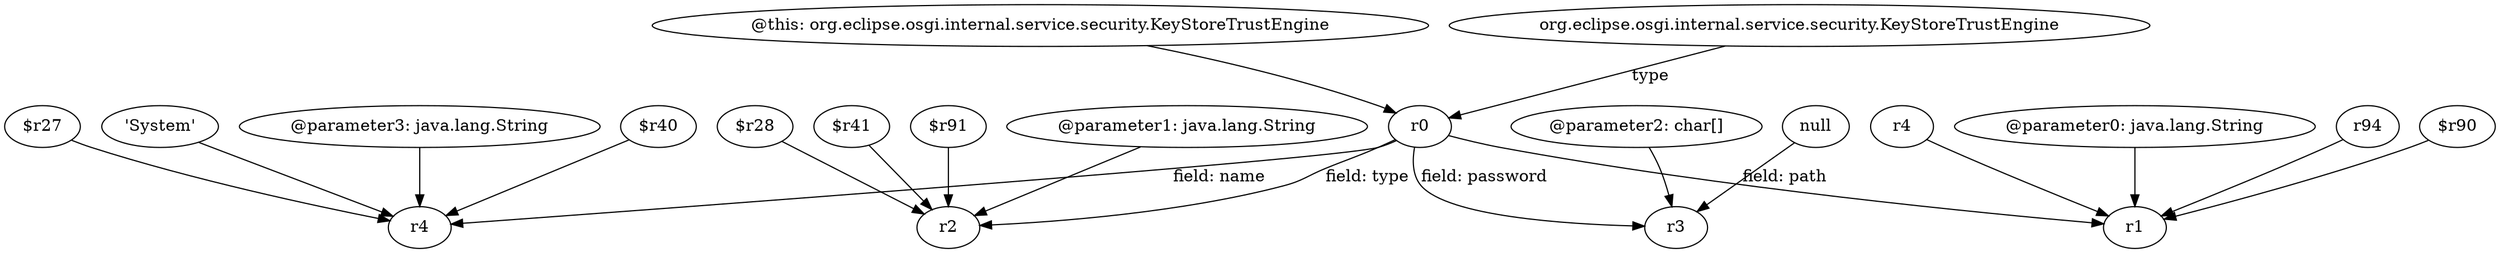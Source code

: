 digraph g {
0[label="r94"]
1[label="r1"]
0->1[label=""]
2[label="r0"]
2->1[label="field: path"]
3[label="'System'"]
4[label="r4"]
3->4[label=""]
2->4[label="field: name"]
5[label="r2"]
2->5[label="field: type"]
6[label="$r90"]
6->1[label=""]
7[label="$r91"]
7->5[label=""]
8[label="@this: org.eclipse.osgi.internal.service.security.KeyStoreTrustEngine"]
8->2[label=""]
9[label="org.eclipse.osgi.internal.service.security.KeyStoreTrustEngine"]
9->2[label="type"]
10[label="@parameter2: char[]"]
11[label="r3"]
10->11[label=""]
2->11[label="field: password"]
12[label="@parameter1: java.lang.String"]
12->5[label=""]
13[label="$r28"]
13->5[label=""]
14[label="$r41"]
14->5[label=""]
15[label="@parameter3: java.lang.String"]
15->4[label=""]
16[label="r4"]
16->1[label=""]
17[label="$r40"]
17->4[label=""]
18[label="$r27"]
18->4[label=""]
19[label="@parameter0: java.lang.String"]
19->1[label=""]
20[label="null"]
20->11[label=""]
}